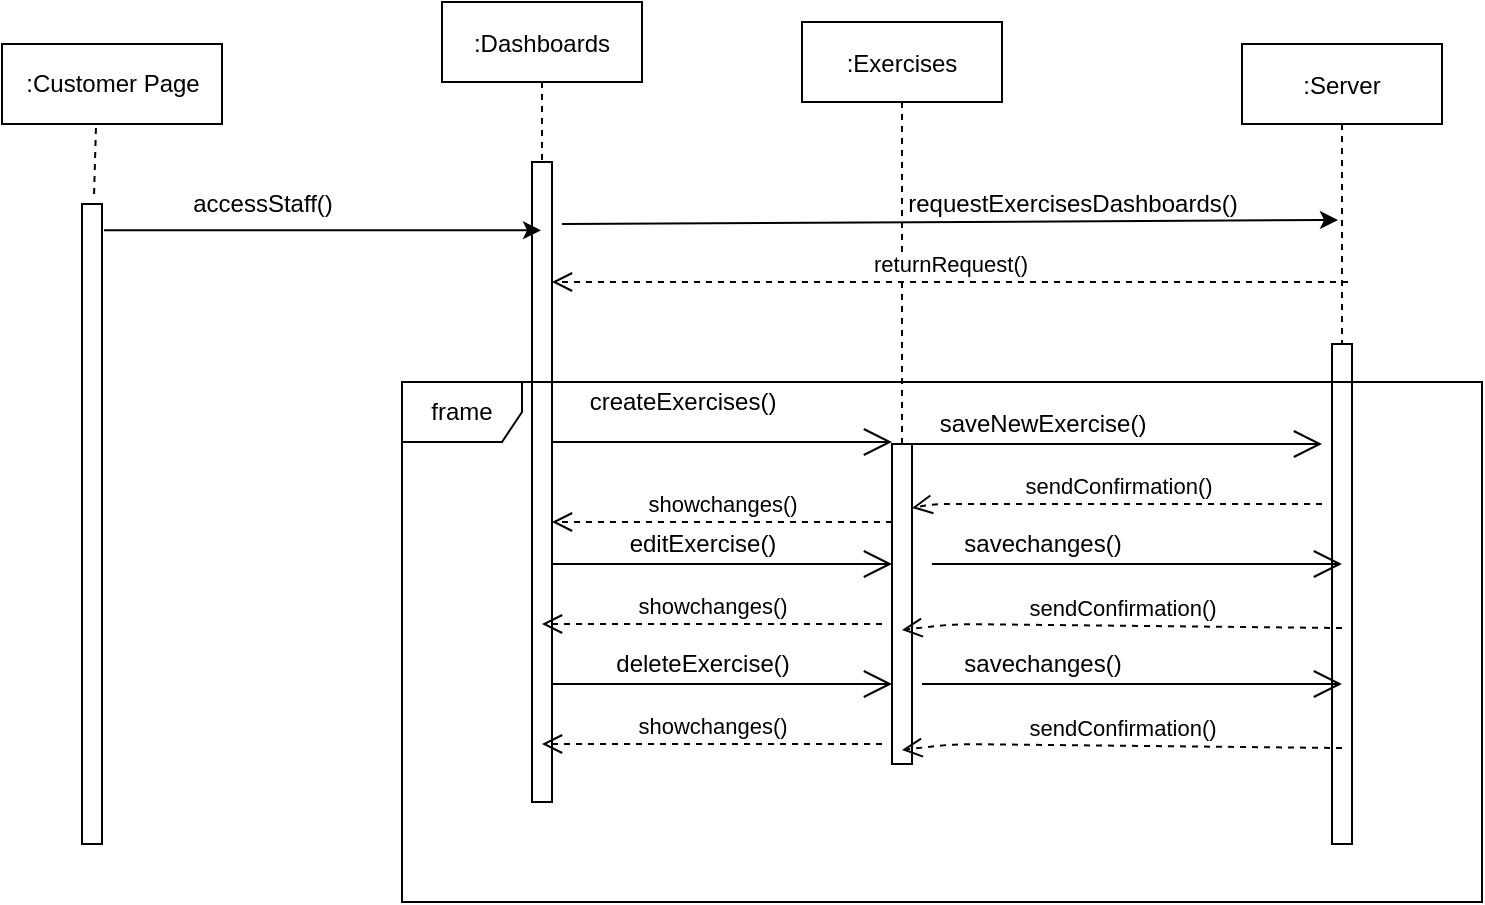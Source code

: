 <mxfile version="14.7.9" type="device"><diagram id="nvFsIuMAoHumyQDtYA-x" name="Page-1"><mxGraphModel dx="868" dy="450" grid="1" gridSize="10" guides="1" tooltips="1" connect="1" arrows="1" fold="1" page="1" pageScale="1" pageWidth="850" pageHeight="1100" math="0" shadow="0"><root><mxCell id="0"/><mxCell id="1" parent="0"/><mxCell id="eGvG-G0wyMjAtAivhUBw-1" value="" style="html=1;points=[];perimeter=orthogonalPerimeter;" vertex="1" parent="1"><mxGeometry x="260" y="131" width="10" height="320" as="geometry"/></mxCell><mxCell id="eGvG-G0wyMjAtAivhUBw-2" value=":Dashboards" style="shape=umlLifeline;perimeter=lifelinePerimeter;container=1;collapsible=0;recursiveResize=0;rounded=0;shadow=0;strokeWidth=1;" vertex="1" parent="1"><mxGeometry x="440" y="30" width="100" height="400" as="geometry"/></mxCell><mxCell id="eGvG-G0wyMjAtAivhUBw-3" value="" style="points=[];perimeter=orthogonalPerimeter;rounded=0;shadow=0;strokeWidth=1;" vertex="1" parent="eGvG-G0wyMjAtAivhUBw-2"><mxGeometry x="45" y="80" width="10" height="320" as="geometry"/></mxCell><mxCell id="eGvG-G0wyMjAtAivhUBw-6" value=":Server" style="shape=umlLifeline;perimeter=lifelinePerimeter;container=1;collapsible=0;recursiveResize=0;rounded=0;shadow=0;strokeWidth=1;" vertex="1" parent="1"><mxGeometry x="840" y="51" width="100" height="400" as="geometry"/></mxCell><mxCell id="eGvG-G0wyMjAtAivhUBw-7" value="" style="points=[];perimeter=orthogonalPerimeter;rounded=0;shadow=0;strokeWidth=1;" vertex="1" parent="eGvG-G0wyMjAtAivhUBw-6"><mxGeometry x="45" y="150" width="10" height="250" as="geometry"/></mxCell><mxCell id="eGvG-G0wyMjAtAivhUBw-8" value=":Customer Page" style="html=1;" vertex="1" parent="1"><mxGeometry x="220" y="51" width="110" height="40" as="geometry"/></mxCell><mxCell id="eGvG-G0wyMjAtAivhUBw-9" value="" style="endArrow=none;dashed=1;html=1;exitX=0.427;exitY=1.05;exitDx=0;exitDy=0;exitPerimeter=0;entryX=0.6;entryY=-0.012;entryDx=0;entryDy=0;entryPerimeter=0;" edge="1" parent="1" source="eGvG-G0wyMjAtAivhUBw-8" target="eGvG-G0wyMjAtAivhUBw-1"><mxGeometry width="50" height="50" relative="1" as="geometry"><mxPoint x="580" y="231" as="sourcePoint"/><mxPoint x="630" y="181" as="targetPoint"/></mxGeometry></mxCell><mxCell id="eGvG-G0wyMjAtAivhUBw-10" value=":Exercises" style="shape=umlLifeline;perimeter=lifelinePerimeter;container=1;collapsible=0;recursiveResize=0;rounded=0;shadow=0;strokeWidth=1;" vertex="1" parent="1"><mxGeometry x="620" y="40" width="100" height="360" as="geometry"/></mxCell><mxCell id="eGvG-G0wyMjAtAivhUBw-11" value="" style="endArrow=classic;html=1;exitX=1.1;exitY=0.041;exitDx=0;exitDy=0;exitPerimeter=0;" edge="1" parent="1" source="eGvG-G0wyMjAtAivhUBw-1" target="eGvG-G0wyMjAtAivhUBw-2"><mxGeometry width="50" height="50" relative="1" as="geometry"><mxPoint x="480" y="281" as="sourcePoint"/><mxPoint x="530" y="231" as="targetPoint"/></mxGeometry></mxCell><mxCell id="eGvG-G0wyMjAtAivhUBw-12" value="accessStaff()" style="text;html=1;align=center;verticalAlign=middle;resizable=0;points=[];autosize=1;strokeColor=none;" vertex="1" parent="1"><mxGeometry x="305" y="121" width="90" height="20" as="geometry"/></mxCell><mxCell id="eGvG-G0wyMjAtAivhUBw-13" value="" style="endArrow=classic;html=1;entryX=0.48;entryY=0.22;entryDx=0;entryDy=0;entryPerimeter=0;" edge="1" parent="1" target="eGvG-G0wyMjAtAivhUBw-6"><mxGeometry width="50" height="50" relative="1" as="geometry"><mxPoint x="500" y="141" as="sourcePoint"/><mxPoint x="840" y="151" as="targetPoint"/></mxGeometry></mxCell><mxCell id="eGvG-G0wyMjAtAivhUBw-14" value="requestExercisesDashboards()" style="text;html=1;align=center;verticalAlign=middle;resizable=0;points=[];autosize=1;strokeColor=none;" vertex="1" parent="1"><mxGeometry x="665" y="121" width="180" height="20" as="geometry"/></mxCell><mxCell id="eGvG-G0wyMjAtAivhUBw-15" value="" style="endArrow=open;endFill=1;endSize=12;html=1;" edge="1" parent="1"><mxGeometry width="160" relative="1" as="geometry"><mxPoint x="495" y="250" as="sourcePoint"/><mxPoint x="665" y="250" as="targetPoint"/></mxGeometry></mxCell><mxCell id="eGvG-G0wyMjAtAivhUBw-16" value="" style="html=1;points=[];perimeter=orthogonalPerimeter;" vertex="1" parent="1"><mxGeometry x="665" y="251" width="10" height="160" as="geometry"/></mxCell><mxCell id="eGvG-G0wyMjAtAivhUBw-17" value="createExercises()" style="text;html=1;align=center;verticalAlign=middle;resizable=0;points=[];autosize=1;strokeColor=none;" vertex="1" parent="1"><mxGeometry x="505" y="220" width="110" height="20" as="geometry"/></mxCell><mxCell id="eGvG-G0wyMjAtAivhUBw-18" value="" style="endArrow=open;endFill=1;endSize=12;html=1;" edge="1" parent="1" source="eGvG-G0wyMjAtAivhUBw-16"><mxGeometry width="160" relative="1" as="geometry"><mxPoint x="710" y="251" as="sourcePoint"/><mxPoint x="880" y="251" as="targetPoint"/><Array as="points"><mxPoint x="810" y="251"/><mxPoint x="840" y="251"/></Array></mxGeometry></mxCell><mxCell id="eGvG-G0wyMjAtAivhUBw-19" value="saveNewExercise()" style="text;html=1;align=center;verticalAlign=middle;resizable=0;points=[];autosize=1;strokeColor=none;" vertex="1" parent="1"><mxGeometry x="680" y="231" width="120" height="20" as="geometry"/></mxCell><mxCell id="eGvG-G0wyMjAtAivhUBw-20" value="sendConfirmation()" style="html=1;verticalAlign=bottom;endArrow=open;dashed=1;endSize=8;" edge="1" parent="1"><mxGeometry relative="1" as="geometry"><mxPoint x="880" y="281" as="sourcePoint"/><mxPoint x="675" y="282.96" as="targetPoint"/><Array as="points"><mxPoint x="686" y="281.0"/></Array></mxGeometry></mxCell><mxCell id="eGvG-G0wyMjAtAivhUBw-21" value="editExercise()" style="text;html=1;align=center;verticalAlign=middle;resizable=0;points=[];autosize=1;strokeColor=none;" vertex="1" parent="1"><mxGeometry x="525" y="291" width="90" height="20" as="geometry"/></mxCell><mxCell id="eGvG-G0wyMjAtAivhUBw-22" value="" style="endArrow=open;endFill=1;endSize=12;html=1;" edge="1" parent="1"><mxGeometry width="160" relative="1" as="geometry"><mxPoint x="685" y="311" as="sourcePoint"/><mxPoint x="890" y="311" as="targetPoint"/><Array as="points"><mxPoint x="850" y="311"/></Array></mxGeometry></mxCell><mxCell id="eGvG-G0wyMjAtAivhUBw-23" value="savechanges()" style="text;html=1;align=center;verticalAlign=middle;resizable=0;points=[];autosize=1;strokeColor=none;" vertex="1" parent="1"><mxGeometry x="695" y="291" width="90" height="20" as="geometry"/></mxCell><mxCell id="eGvG-G0wyMjAtAivhUBw-24" value="sendConfirmation()" style="html=1;verticalAlign=bottom;endArrow=open;dashed=1;endSize=8;entryX=0.5;entryY=0.581;entryDx=0;entryDy=0;entryPerimeter=0;" edge="1" parent="1" target="eGvG-G0wyMjAtAivhUBw-16"><mxGeometry relative="1" as="geometry"><mxPoint x="890" y="343" as="sourcePoint"/><mxPoint x="680" y="344" as="targetPoint"/><Array as="points"><mxPoint x="696" y="341.0"/></Array></mxGeometry></mxCell><mxCell id="eGvG-G0wyMjAtAivhUBw-25" value="" style="endArrow=open;endFill=1;endSize=12;html=1;" edge="1" parent="1"><mxGeometry width="160" relative="1" as="geometry"><mxPoint x="495" y="311" as="sourcePoint"/><mxPoint x="665" y="311" as="targetPoint"/></mxGeometry></mxCell><mxCell id="eGvG-G0wyMjAtAivhUBw-26" value="showchanges()" style="html=1;verticalAlign=bottom;endArrow=open;dashed=1;endSize=8;" edge="1" parent="1"><mxGeometry relative="1" as="geometry"><mxPoint x="660" y="341" as="sourcePoint"/><mxPoint x="490" y="341" as="targetPoint"/><Array as="points"><mxPoint x="517" y="341.0"/></Array></mxGeometry></mxCell><mxCell id="eGvG-G0wyMjAtAivhUBw-27" value="deleteExercise()" style="text;html=1;align=center;verticalAlign=middle;resizable=0;points=[];autosize=1;strokeColor=none;" vertex="1" parent="1"><mxGeometry x="520" y="351" width="100" height="20" as="geometry"/></mxCell><mxCell id="eGvG-G0wyMjAtAivhUBw-28" value="" style="endArrow=open;endFill=1;endSize=12;html=1;" edge="1" parent="1"><mxGeometry width="160" relative="1" as="geometry"><mxPoint x="680" y="371" as="sourcePoint"/><mxPoint x="890" y="371" as="targetPoint"/><Array as="points"><mxPoint x="850" y="371"/></Array></mxGeometry></mxCell><mxCell id="eGvG-G0wyMjAtAivhUBw-29" value="savechanges()" style="text;html=1;align=center;verticalAlign=middle;resizable=0;points=[];autosize=1;strokeColor=none;" vertex="1" parent="1"><mxGeometry x="695" y="351" width="90" height="20" as="geometry"/></mxCell><mxCell id="eGvG-G0wyMjAtAivhUBw-30" value="sendConfirmation()" style="html=1;verticalAlign=bottom;endArrow=open;dashed=1;endSize=8;entryX=0.5;entryY=0.956;entryDx=0;entryDy=0;entryPerimeter=0;" edge="1" parent="1" target="eGvG-G0wyMjAtAivhUBw-16"><mxGeometry relative="1" as="geometry"><mxPoint x="890" y="403" as="sourcePoint"/><mxPoint x="680" y="404" as="targetPoint"/><Array as="points"><mxPoint x="696" y="401.0"/></Array></mxGeometry></mxCell><mxCell id="eGvG-G0wyMjAtAivhUBw-31" value="" style="endArrow=open;endFill=1;endSize=12;html=1;" edge="1" parent="1"><mxGeometry width="160" relative="1" as="geometry"><mxPoint x="495" y="371" as="sourcePoint"/><mxPoint x="665" y="371" as="targetPoint"/></mxGeometry></mxCell><mxCell id="eGvG-G0wyMjAtAivhUBw-32" value="showchanges()" style="html=1;verticalAlign=bottom;endArrow=open;dashed=1;endSize=8;" edge="1" parent="1"><mxGeometry relative="1" as="geometry"><mxPoint x="660" y="401" as="sourcePoint"/><mxPoint x="490" y="401" as="targetPoint"/><Array as="points"><mxPoint x="517" y="401.0"/></Array></mxGeometry></mxCell><mxCell id="eGvG-G0wyMjAtAivhUBw-33" value="showchanges()" style="html=1;verticalAlign=bottom;endArrow=open;dashed=1;endSize=8;" edge="1" parent="1"><mxGeometry relative="1" as="geometry"><mxPoint x="665" y="290" as="sourcePoint"/><mxPoint x="495" y="290" as="targetPoint"/><Array as="points"><mxPoint x="522" y="290.0"/></Array></mxGeometry></mxCell><mxCell id="eGvG-G0wyMjAtAivhUBw-34" value="frame" style="shape=umlFrame;whiteSpace=wrap;html=1;" vertex="1" parent="1"><mxGeometry x="420" y="220" width="540" height="260" as="geometry"/></mxCell><mxCell id="eGvG-G0wyMjAtAivhUBw-35" value="returnRequest()" style="html=1;verticalAlign=bottom;endArrow=open;dashed=1;endSize=8;" edge="1" parent="1"><mxGeometry relative="1" as="geometry"><mxPoint x="893" y="170" as="sourcePoint"/><mxPoint x="495" y="170" as="targetPoint"/><Array as="points"><mxPoint x="522" y="170.0"/></Array></mxGeometry></mxCell></root></mxGraphModel></diagram></mxfile>